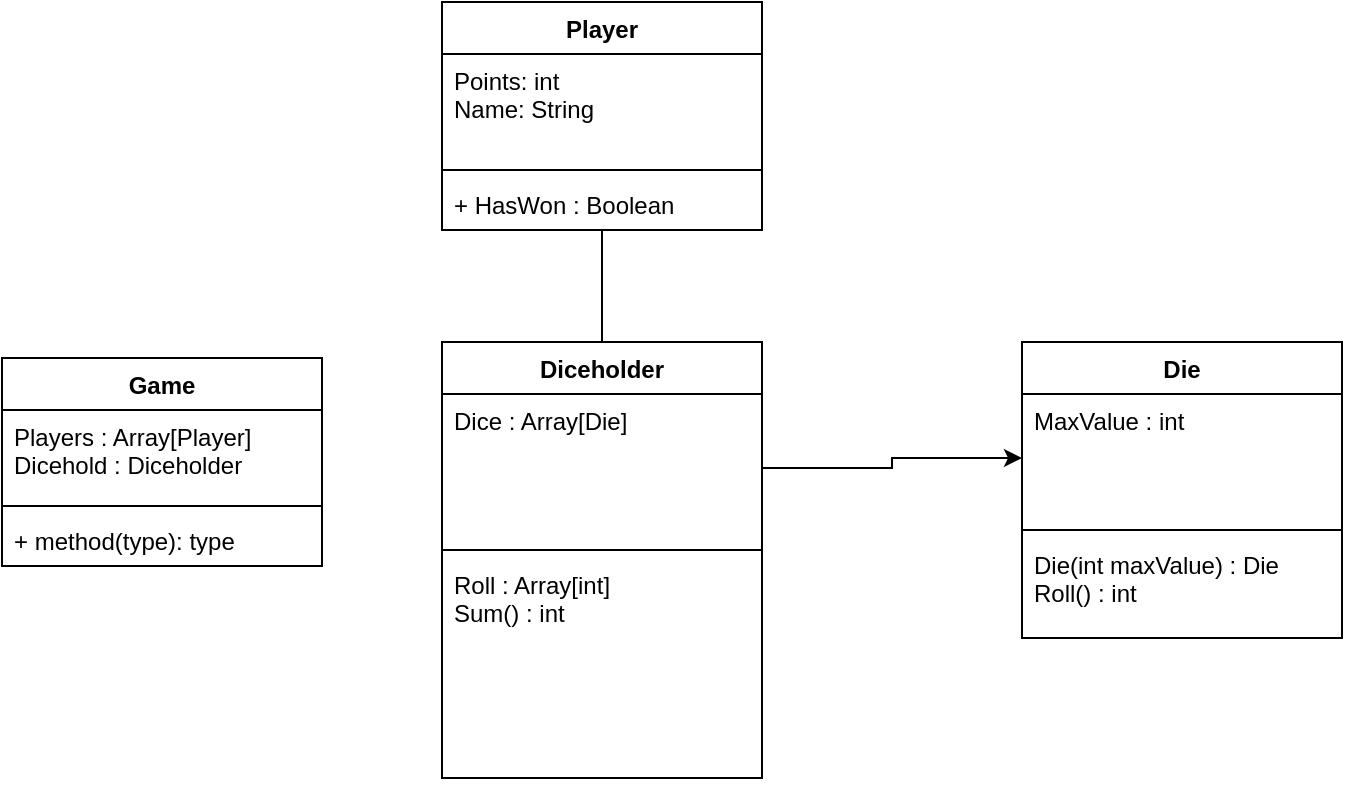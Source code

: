 <mxfile version="20.3.3" type="github">
  <diagram id="C5RBs43oDa-KdzZeNtuy" name="Page-1">
    <mxGraphModel dx="868" dy="482" grid="1" gridSize="10" guides="1" tooltips="1" connect="1" arrows="1" fold="1" page="1" pageScale="1" pageWidth="827" pageHeight="1169" math="0" shadow="0">
      <root>
        <mxCell id="WIyWlLk6GJQsqaUBKTNV-0" />
        <mxCell id="WIyWlLk6GJQsqaUBKTNV-1" parent="WIyWlLk6GJQsqaUBKTNV-0" />
        <mxCell id="URgV1kePRgV9Jm3S2kRX-0" value="Player" style="swimlane;fontStyle=1;align=center;verticalAlign=top;childLayout=stackLayout;horizontal=1;startSize=26;horizontalStack=0;resizeParent=1;resizeParentMax=0;resizeLast=0;collapsible=1;marginBottom=0;" vertex="1" parent="WIyWlLk6GJQsqaUBKTNV-1">
          <mxGeometry x="240" y="210" width="160" height="114" as="geometry" />
        </mxCell>
        <mxCell id="URgV1kePRgV9Jm3S2kRX-1" value="Points: int&#xa;Name: String" style="text;strokeColor=none;fillColor=none;align=left;verticalAlign=top;spacingLeft=4;spacingRight=4;overflow=hidden;rotatable=0;points=[[0,0.5],[1,0.5]];portConstraint=eastwest;" vertex="1" parent="URgV1kePRgV9Jm3S2kRX-0">
          <mxGeometry y="26" width="160" height="54" as="geometry" />
        </mxCell>
        <mxCell id="URgV1kePRgV9Jm3S2kRX-2" value="" style="line;strokeWidth=1;fillColor=none;align=left;verticalAlign=middle;spacingTop=-1;spacingLeft=3;spacingRight=3;rotatable=0;labelPosition=right;points=[];portConstraint=eastwest;strokeColor=inherit;" vertex="1" parent="URgV1kePRgV9Jm3S2kRX-0">
          <mxGeometry y="80" width="160" height="8" as="geometry" />
        </mxCell>
        <mxCell id="URgV1kePRgV9Jm3S2kRX-3" value="+ HasWon : Boolean" style="text;strokeColor=none;fillColor=none;align=left;verticalAlign=top;spacingLeft=4;spacingRight=4;overflow=hidden;rotatable=0;points=[[0,0.5],[1,0.5]];portConstraint=eastwest;" vertex="1" parent="URgV1kePRgV9Jm3S2kRX-0">
          <mxGeometry y="88" width="160" height="26" as="geometry" />
        </mxCell>
        <mxCell id="URgV1kePRgV9Jm3S2kRX-4" value="Diceholder" style="swimlane;fontStyle=1;align=center;verticalAlign=top;childLayout=stackLayout;horizontal=1;startSize=26;horizontalStack=0;resizeParent=1;resizeParentMax=0;resizeLast=0;collapsible=1;marginBottom=0;" vertex="1" parent="WIyWlLk6GJQsqaUBKTNV-1">
          <mxGeometry x="240" y="380" width="160" height="218" as="geometry" />
        </mxCell>
        <mxCell id="URgV1kePRgV9Jm3S2kRX-5" value="Dice : Array[Die]&#xa;" style="text;strokeColor=none;fillColor=none;align=left;verticalAlign=top;spacingLeft=4;spacingRight=4;overflow=hidden;rotatable=0;points=[[0,0.5],[1,0.5]];portConstraint=eastwest;" vertex="1" parent="URgV1kePRgV9Jm3S2kRX-4">
          <mxGeometry y="26" width="160" height="74" as="geometry" />
        </mxCell>
        <mxCell id="URgV1kePRgV9Jm3S2kRX-6" value="" style="line;strokeWidth=1;fillColor=none;align=left;verticalAlign=middle;spacingTop=-1;spacingLeft=3;spacingRight=3;rotatable=0;labelPosition=right;points=[];portConstraint=eastwest;strokeColor=inherit;" vertex="1" parent="URgV1kePRgV9Jm3S2kRX-4">
          <mxGeometry y="100" width="160" height="8" as="geometry" />
        </mxCell>
        <mxCell id="URgV1kePRgV9Jm3S2kRX-7" value="Roll : Array[int]&#xa;Sum() : int&#xa;" style="text;strokeColor=none;fillColor=none;align=left;verticalAlign=top;spacingLeft=4;spacingRight=4;overflow=hidden;rotatable=0;points=[[0,0.5],[1,0.5]];portConstraint=eastwest;" vertex="1" parent="URgV1kePRgV9Jm3S2kRX-4">
          <mxGeometry y="108" width="160" height="110" as="geometry" />
        </mxCell>
        <mxCell id="URgV1kePRgV9Jm3S2kRX-9" value="" style="endArrow=none;html=1;rounded=0;" edge="1" parent="WIyWlLk6GJQsqaUBKTNV-1" source="URgV1kePRgV9Jm3S2kRX-4" target="URgV1kePRgV9Jm3S2kRX-3">
          <mxGeometry width="50" height="50" relative="1" as="geometry">
            <mxPoint x="390" y="350" as="sourcePoint" />
            <mxPoint x="440" y="300" as="targetPoint" />
            <Array as="points" />
          </mxGeometry>
        </mxCell>
        <mxCell id="URgV1kePRgV9Jm3S2kRX-10" value="Die" style="swimlane;fontStyle=1;align=center;verticalAlign=top;childLayout=stackLayout;horizontal=1;startSize=26;horizontalStack=0;resizeParent=1;resizeParentMax=0;resizeLast=0;collapsible=1;marginBottom=0;" vertex="1" parent="WIyWlLk6GJQsqaUBKTNV-1">
          <mxGeometry x="530" y="380" width="160" height="148" as="geometry" />
        </mxCell>
        <mxCell id="URgV1kePRgV9Jm3S2kRX-11" value="MaxValue : int" style="text;strokeColor=none;fillColor=none;align=left;verticalAlign=top;spacingLeft=4;spacingRight=4;overflow=hidden;rotatable=0;points=[[0,0.5],[1,0.5]];portConstraint=eastwest;" vertex="1" parent="URgV1kePRgV9Jm3S2kRX-10">
          <mxGeometry y="26" width="160" height="64" as="geometry" />
        </mxCell>
        <mxCell id="URgV1kePRgV9Jm3S2kRX-12" value="" style="line;strokeWidth=1;fillColor=none;align=left;verticalAlign=middle;spacingTop=-1;spacingLeft=3;spacingRight=3;rotatable=0;labelPosition=right;points=[];portConstraint=eastwest;strokeColor=inherit;" vertex="1" parent="URgV1kePRgV9Jm3S2kRX-10">
          <mxGeometry y="90" width="160" height="8" as="geometry" />
        </mxCell>
        <mxCell id="URgV1kePRgV9Jm3S2kRX-13" value="Die(int maxValue) : Die&#xa;Roll() : int&#xa;" style="text;strokeColor=none;fillColor=none;align=left;verticalAlign=top;spacingLeft=4;spacingRight=4;overflow=hidden;rotatable=0;points=[[0,0.5],[1,0.5]];portConstraint=eastwest;" vertex="1" parent="URgV1kePRgV9Jm3S2kRX-10">
          <mxGeometry y="98" width="160" height="50" as="geometry" />
        </mxCell>
        <mxCell id="URgV1kePRgV9Jm3S2kRX-14" style="edgeStyle=orthogonalEdgeStyle;rounded=0;orthogonalLoop=1;jettySize=auto;html=1;exitX=1;exitY=0.5;exitDx=0;exitDy=0;entryX=0;entryY=0.5;entryDx=0;entryDy=0;" edge="1" parent="WIyWlLk6GJQsqaUBKTNV-1" source="URgV1kePRgV9Jm3S2kRX-5" target="URgV1kePRgV9Jm3S2kRX-11">
          <mxGeometry relative="1" as="geometry" />
        </mxCell>
        <mxCell id="URgV1kePRgV9Jm3S2kRX-15" value="Game" style="swimlane;fontStyle=1;align=center;verticalAlign=top;childLayout=stackLayout;horizontal=1;startSize=26;horizontalStack=0;resizeParent=1;resizeParentMax=0;resizeLast=0;collapsible=1;marginBottom=0;" vertex="1" parent="WIyWlLk6GJQsqaUBKTNV-1">
          <mxGeometry x="20" y="388" width="160" height="104" as="geometry" />
        </mxCell>
        <mxCell id="URgV1kePRgV9Jm3S2kRX-16" value="Players : Array[Player]&#xa;Dicehold : Diceholder" style="text;strokeColor=none;fillColor=none;align=left;verticalAlign=top;spacingLeft=4;spacingRight=4;overflow=hidden;rotatable=0;points=[[0,0.5],[1,0.5]];portConstraint=eastwest;" vertex="1" parent="URgV1kePRgV9Jm3S2kRX-15">
          <mxGeometry y="26" width="160" height="44" as="geometry" />
        </mxCell>
        <mxCell id="URgV1kePRgV9Jm3S2kRX-17" value="" style="line;strokeWidth=1;fillColor=none;align=left;verticalAlign=middle;spacingTop=-1;spacingLeft=3;spacingRight=3;rotatable=0;labelPosition=right;points=[];portConstraint=eastwest;strokeColor=inherit;" vertex="1" parent="URgV1kePRgV9Jm3S2kRX-15">
          <mxGeometry y="70" width="160" height="8" as="geometry" />
        </mxCell>
        <mxCell id="URgV1kePRgV9Jm3S2kRX-18" value="+ method(type): type" style="text;strokeColor=none;fillColor=none;align=left;verticalAlign=top;spacingLeft=4;spacingRight=4;overflow=hidden;rotatable=0;points=[[0,0.5],[1,0.5]];portConstraint=eastwest;" vertex="1" parent="URgV1kePRgV9Jm3S2kRX-15">
          <mxGeometry y="78" width="160" height="26" as="geometry" />
        </mxCell>
      </root>
    </mxGraphModel>
  </diagram>
</mxfile>
